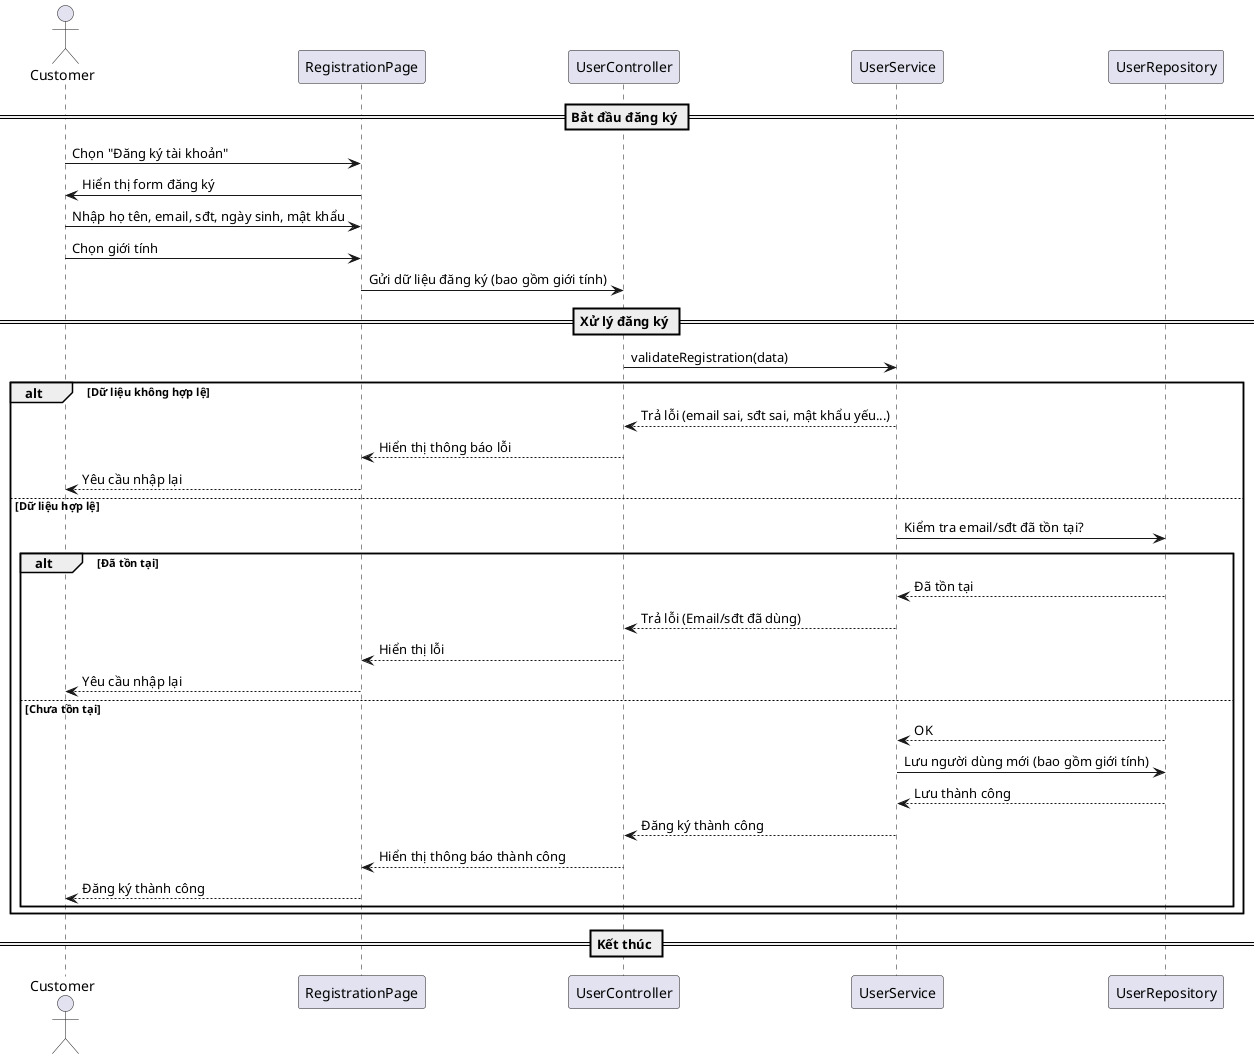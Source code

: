 @startuml
actor Customer
participant "RegistrationPage" as RP
participant "UserController" as UC
participant "UserService" as US
participant "UserRepository" as UR

== Bắt đầu đăng ký ==
Customer -> RP: Chọn "Đăng ký tài khoản"
RP -> Customer: Hiển thị form đăng ký

Customer -> RP: Nhập họ tên, email, sđt, ngày sinh, mật khẩu
Customer -> RP: Chọn giới tính
RP -> UC: Gửi dữ liệu đăng ký (bao gồm giới tính)

== Xử lý đăng ký ==
UC -> US: validateRegistration(data)

alt Dữ liệu không hợp lệ
    US --> UC: Trả lỗi (email sai, sđt sai, mật khẩu yếu...)
    UC --> RP: Hiển thị thông báo lỗi
    RP --> Customer: Yêu cầu nhập lại
else Dữ liệu hợp lệ
    US -> UR: Kiểm tra email/sđt đã tồn tại?
    alt Đã tồn tại
        UR --> US: Đã tồn tại
        US --> UC: Trả lỗi (Email/sđt đã dùng)
        UC --> RP: Hiển thị lỗi
        RP --> Customer: Yêu cầu nhập lại
    else Chưa tồn tại
        UR --> US: OK
        US -> UR: Lưu người dùng mới (bao gồm giới tính)
        UR --> US: Lưu thành công
        US --> UC: Đăng ký thành công
        UC --> RP: Hiển thị thông báo thành công
        RP --> Customer: Đăng ký thành công
    end
end

== Kết thúc ==
@enduml
